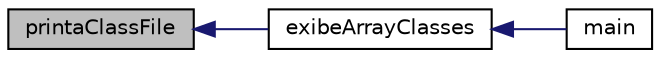 digraph "printaClassFile"
{
 // INTERACTIVE_SVG=YES
  edge [fontname="Helvetica",fontsize="10",labelfontname="Helvetica",labelfontsize="10"];
  node [fontname="Helvetica",fontsize="10",shape=record];
  rankdir="LR";
  Node73 [label="printaClassFile",height=0.2,width=0.4,color="black", fillcolor="grey75", style="filled", fontcolor="black"];
  Node73 -> Node74 [dir="back",color="midnightblue",fontsize="10",style="solid",fontname="Helvetica"];
  Node74 [label="exibeArrayClasses",height=0.2,width=0.4,color="black", fillcolor="white", style="filled",URL="$main_8c.html#a4fb190a31887509a84011fe503d1583c"];
  Node74 -> Node75 [dir="back",color="midnightblue",fontsize="10",style="solid",fontname="Helvetica"];
  Node75 [label="main",height=0.2,width=0.4,color="black", fillcolor="white", style="filled",URL="$main_8c.html#a0ddf1224851353fc92bfbff6f499fa97"];
}
